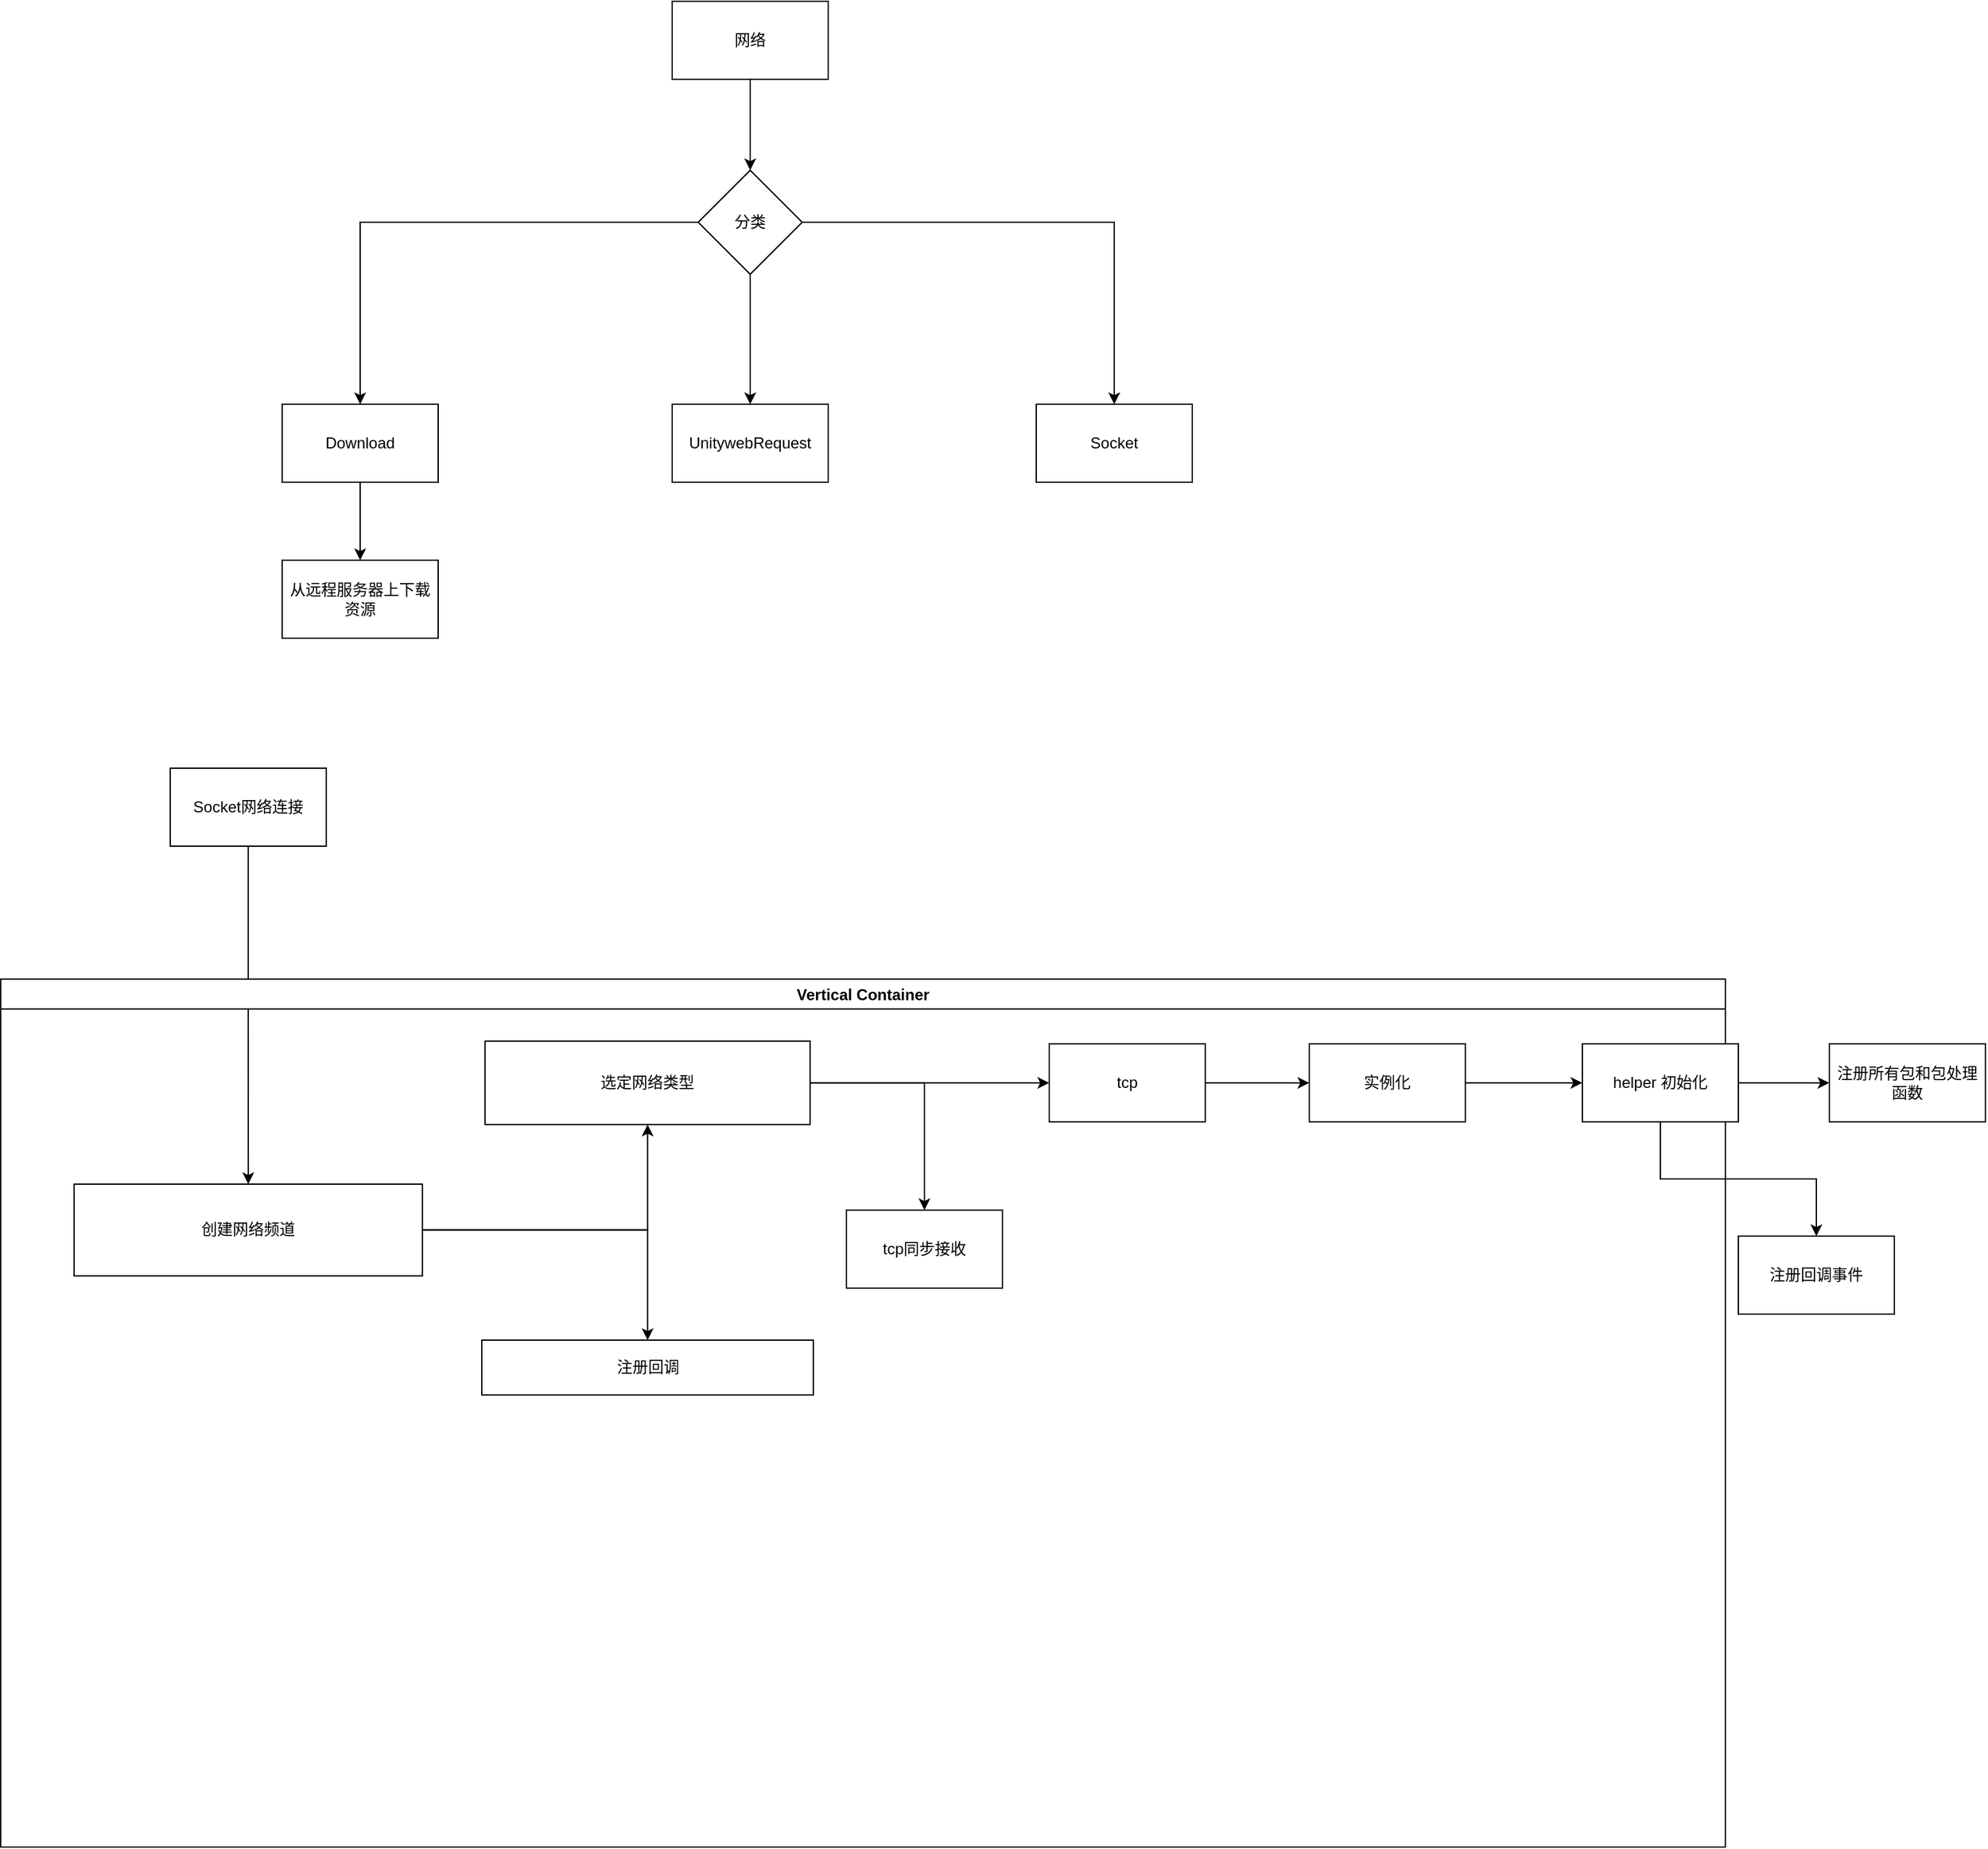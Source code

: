 <mxfile version="20.2.2" type="github">
  <diagram id="B2qu3FUtrVb9msVc1AnQ" name="Page-1">
    <mxGraphModel dx="2249" dy="794" grid="1" gridSize="10" guides="1" tooltips="1" connect="1" arrows="1" fold="1" page="1" pageScale="1" pageWidth="827" pageHeight="1169" math="0" shadow="0">
      <root>
        <mxCell id="0" />
        <mxCell id="1" parent="0" />
        <mxCell id="kbAWjnEH0wDHKWn-UZGj-3" value="" style="edgeStyle=orthogonalEdgeStyle;rounded=0;orthogonalLoop=1;jettySize=auto;html=1;" parent="1" source="kbAWjnEH0wDHKWn-UZGj-1" target="kbAWjnEH0wDHKWn-UZGj-2" edge="1">
          <mxGeometry relative="1" as="geometry" />
        </mxCell>
        <mxCell id="kbAWjnEH0wDHKWn-UZGj-1" value="网络" style="whiteSpace=wrap;html=1;" parent="1" vertex="1">
          <mxGeometry x="160" y="270" width="120" height="60" as="geometry" />
        </mxCell>
        <mxCell id="w8oCdYqT13jmRv9Utv-g-2" value="" style="edgeStyle=orthogonalEdgeStyle;rounded=0;orthogonalLoop=1;jettySize=auto;html=1;" parent="1" source="kbAWjnEH0wDHKWn-UZGj-2" target="w8oCdYqT13jmRv9Utv-g-1" edge="1">
          <mxGeometry relative="1" as="geometry" />
        </mxCell>
        <mxCell id="w8oCdYqT13jmRv9Utv-g-4" value="" style="edgeStyle=orthogonalEdgeStyle;rounded=0;orthogonalLoop=1;jettySize=auto;html=1;" parent="1" source="kbAWjnEH0wDHKWn-UZGj-2" target="w8oCdYqT13jmRv9Utv-g-3" edge="1">
          <mxGeometry relative="1" as="geometry" />
        </mxCell>
        <mxCell id="w8oCdYqT13jmRv9Utv-g-6" value="" style="edgeStyle=orthogonalEdgeStyle;rounded=0;orthogonalLoop=1;jettySize=auto;html=1;" parent="1" source="kbAWjnEH0wDHKWn-UZGj-2" target="w8oCdYqT13jmRv9Utv-g-5" edge="1">
          <mxGeometry relative="1" as="geometry" />
        </mxCell>
        <mxCell id="kbAWjnEH0wDHKWn-UZGj-2" value="分类" style="rhombus;whiteSpace=wrap;html=1;" parent="1" vertex="1">
          <mxGeometry x="180" y="400" width="80" height="80" as="geometry" />
        </mxCell>
        <mxCell id="AEOcy7TVxdpAgnWwyR2w-2" value="" style="edgeStyle=orthogonalEdgeStyle;rounded=0;orthogonalLoop=1;jettySize=auto;html=1;" parent="1" source="w8oCdYqT13jmRv9Utv-g-1" target="AEOcy7TVxdpAgnWwyR2w-1" edge="1">
          <mxGeometry relative="1" as="geometry" />
        </mxCell>
        <mxCell id="w8oCdYqT13jmRv9Utv-g-1" value="Download" style="whiteSpace=wrap;html=1;" parent="1" vertex="1">
          <mxGeometry x="-140" y="580" width="120" height="60" as="geometry" />
        </mxCell>
        <mxCell id="w8oCdYqT13jmRv9Utv-g-3" value="UnitywebRequest" style="whiteSpace=wrap;html=1;" parent="1" vertex="1">
          <mxGeometry x="160" y="580" width="120" height="60" as="geometry" />
        </mxCell>
        <mxCell id="w8oCdYqT13jmRv9Utv-g-5" value="Socket&lt;br&gt;" style="whiteSpace=wrap;html=1;" parent="1" vertex="1">
          <mxGeometry x="440" y="580" width="120" height="60" as="geometry" />
        </mxCell>
        <mxCell id="AEOcy7TVxdpAgnWwyR2w-1" value="从远程服务器上下载资源" style="whiteSpace=wrap;html=1;" parent="1" vertex="1">
          <mxGeometry x="-140" y="700" width="120" height="60" as="geometry" />
        </mxCell>
        <mxCell id="4rKHSlDMEjn7ieRKwetD-3" value="" style="edgeStyle=orthogonalEdgeStyle;rounded=0;orthogonalLoop=1;jettySize=auto;html=1;" edge="1" parent="1" source="4rKHSlDMEjn7ieRKwetD-1" target="4rKHSlDMEjn7ieRKwetD-2">
          <mxGeometry relative="1" as="geometry" />
        </mxCell>
        <mxCell id="4rKHSlDMEjn7ieRKwetD-1" value="Socket网络连接" style="whiteSpace=wrap;html=1;" vertex="1" parent="1">
          <mxGeometry x="-226.07" y="860" width="120" height="60" as="geometry" />
        </mxCell>
        <mxCell id="4rKHSlDMEjn7ieRKwetD-7" value="" style="group" vertex="1" connectable="0" parent="1">
          <mxGeometry x="-160" y="1060" width="1129.996" height="630" as="geometry" />
        </mxCell>
        <mxCell id="4rKHSlDMEjn7ieRKwetD-6" value="Vertical Container" style="swimlane;" vertex="1" parent="4rKHSlDMEjn7ieRKwetD-7">
          <mxGeometry x="-196.429" y="-37.8" width="1326.425" height="667.8" as="geometry" />
        </mxCell>
        <mxCell id="4rKHSlDMEjn7ieRKwetD-4" value="选定网络类型" style="whiteSpace=wrap;html=1;" vertex="1" parent="4rKHSlDMEjn7ieRKwetD-6">
          <mxGeometry x="372.5" y="47.8" width="250" height="64.17" as="geometry" />
        </mxCell>
        <mxCell id="4rKHSlDMEjn7ieRKwetD-8" value="注册回调" style="whiteSpace=wrap;html=1;" vertex="1" parent="4rKHSlDMEjn7ieRKwetD-6">
          <mxGeometry x="370" y="277.8" width="255" height="42.2" as="geometry" />
        </mxCell>
        <mxCell id="4rKHSlDMEjn7ieRKwetD-2" value="创建网络频道" style="whiteSpace=wrap;html=1;" vertex="1" parent="4rKHSlDMEjn7ieRKwetD-6">
          <mxGeometry x="56.43" y="157.8" width="267.86" height="70.6" as="geometry" />
        </mxCell>
        <mxCell id="4rKHSlDMEjn7ieRKwetD-5" value="" style="edgeStyle=orthogonalEdgeStyle;rounded=0;orthogonalLoop=1;jettySize=auto;html=1;" edge="1" parent="4rKHSlDMEjn7ieRKwetD-6" source="4rKHSlDMEjn7ieRKwetD-2" target="4rKHSlDMEjn7ieRKwetD-4">
          <mxGeometry relative="1" as="geometry" />
        </mxCell>
        <mxCell id="4rKHSlDMEjn7ieRKwetD-9" value="" style="edgeStyle=orthogonalEdgeStyle;rounded=0;orthogonalLoop=1;jettySize=auto;html=1;" edge="1" parent="4rKHSlDMEjn7ieRKwetD-6" source="4rKHSlDMEjn7ieRKwetD-2" target="4rKHSlDMEjn7ieRKwetD-8">
          <mxGeometry relative="1" as="geometry" />
        </mxCell>
        <mxCell id="4rKHSlDMEjn7ieRKwetD-16" value="tcp同步接收" style="whiteSpace=wrap;html=1;" vertex="1" parent="4rKHSlDMEjn7ieRKwetD-6">
          <mxGeometry x="650.425" y="177.795" width="120" height="60" as="geometry" />
        </mxCell>
        <mxCell id="4rKHSlDMEjn7ieRKwetD-17" value="" style="edgeStyle=orthogonalEdgeStyle;rounded=0;orthogonalLoop=1;jettySize=auto;html=1;" edge="1" parent="4rKHSlDMEjn7ieRKwetD-6" source="4rKHSlDMEjn7ieRKwetD-4" target="4rKHSlDMEjn7ieRKwetD-16">
          <mxGeometry relative="1" as="geometry" />
        </mxCell>
        <mxCell id="4rKHSlDMEjn7ieRKwetD-14" value="tcp" style="whiteSpace=wrap;html=1;" vertex="1" parent="4rKHSlDMEjn7ieRKwetD-6">
          <mxGeometry x="806.425" y="49.885" width="120" height="60" as="geometry" />
        </mxCell>
        <mxCell id="4rKHSlDMEjn7ieRKwetD-15" value="" style="edgeStyle=orthogonalEdgeStyle;rounded=0;orthogonalLoop=1;jettySize=auto;html=1;" edge="1" parent="4rKHSlDMEjn7ieRKwetD-6" source="4rKHSlDMEjn7ieRKwetD-4" target="4rKHSlDMEjn7ieRKwetD-14">
          <mxGeometry relative="1" as="geometry" />
        </mxCell>
        <mxCell id="4rKHSlDMEjn7ieRKwetD-22" value="" style="edgeStyle=orthogonalEdgeStyle;rounded=0;orthogonalLoop=1;jettySize=auto;html=1;" edge="1" parent="4rKHSlDMEjn7ieRKwetD-6" source="4rKHSlDMEjn7ieRKwetD-19" target="4rKHSlDMEjn7ieRKwetD-21">
          <mxGeometry relative="1" as="geometry" />
        </mxCell>
        <mxCell id="4rKHSlDMEjn7ieRKwetD-19" value="实例化&lt;br&gt;" style="whiteSpace=wrap;html=1;" vertex="1" parent="4rKHSlDMEjn7ieRKwetD-6">
          <mxGeometry x="1006.425" y="49.885" width="120" height="60" as="geometry" />
        </mxCell>
        <mxCell id="4rKHSlDMEjn7ieRKwetD-20" value="" style="edgeStyle=orthogonalEdgeStyle;rounded=0;orthogonalLoop=1;jettySize=auto;html=1;" edge="1" parent="4rKHSlDMEjn7ieRKwetD-6" source="4rKHSlDMEjn7ieRKwetD-14" target="4rKHSlDMEjn7ieRKwetD-19">
          <mxGeometry relative="1" as="geometry" />
        </mxCell>
        <mxCell id="4rKHSlDMEjn7ieRKwetD-21" value="helper 初始化" style="whiteSpace=wrap;html=1;" vertex="1" parent="4rKHSlDMEjn7ieRKwetD-6">
          <mxGeometry x="1216.425" y="49.885" width="120" height="60" as="geometry" />
        </mxCell>
        <mxCell id="4rKHSlDMEjn7ieRKwetD-23" value="注册所有包和包处理函数" style="whiteSpace=wrap;html=1;" vertex="1" parent="1">
          <mxGeometry x="1049.996" y="1072.085" width="120" height="60" as="geometry" />
        </mxCell>
        <mxCell id="4rKHSlDMEjn7ieRKwetD-24" value="" style="edgeStyle=orthogonalEdgeStyle;rounded=0;orthogonalLoop=1;jettySize=auto;html=1;" edge="1" parent="1" source="4rKHSlDMEjn7ieRKwetD-21" target="4rKHSlDMEjn7ieRKwetD-23">
          <mxGeometry relative="1" as="geometry" />
        </mxCell>
        <mxCell id="4rKHSlDMEjn7ieRKwetD-25" value="注册回调事件" style="whiteSpace=wrap;html=1;" vertex="1" parent="1">
          <mxGeometry x="979.996" y="1219.995" width="120" height="60" as="geometry" />
        </mxCell>
        <mxCell id="4rKHSlDMEjn7ieRKwetD-26" value="" style="edgeStyle=orthogonalEdgeStyle;rounded=0;orthogonalLoop=1;jettySize=auto;html=1;" edge="1" parent="1" source="4rKHSlDMEjn7ieRKwetD-21" target="4rKHSlDMEjn7ieRKwetD-25">
          <mxGeometry relative="1" as="geometry" />
        </mxCell>
      </root>
    </mxGraphModel>
  </diagram>
</mxfile>
